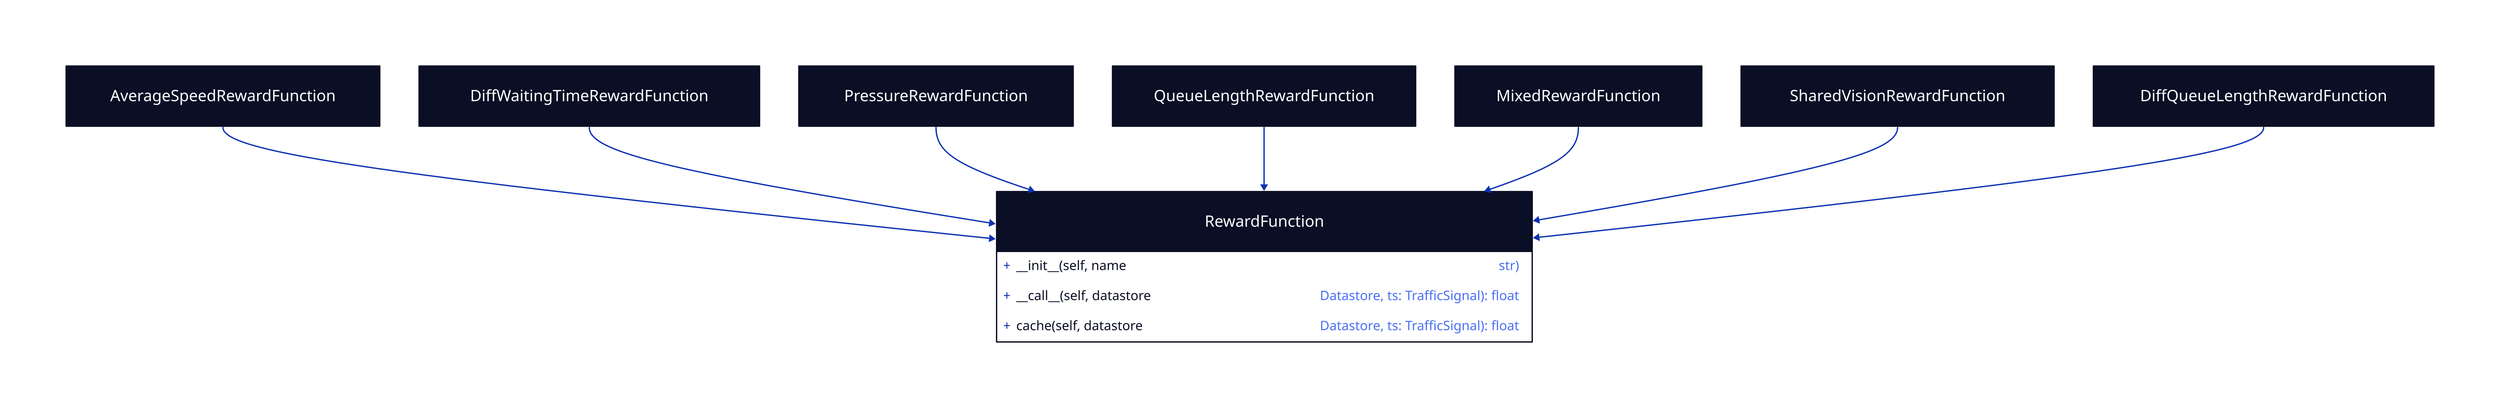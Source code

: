 RewardFunction: {
  shape: class
  __init__(self, name: str)
  __call__(self, datastore: Datastore, ts: TrafficSignal): float
  cache(self, datastore: Datastore, ts: TrafficSignal): float
}

AverageSpeedRewardFunction.shape: class
DiffWaitingTimeRewardFunction.shape: class
PressureRewardFunction.shape: class
QueueLengthRewardFunction.shape: class
MixedRewardFunction.shape: class
SharedVisionRewardFunction.shape: class
DiffQueueLengthRewardFunction.shape: class

AverageSpeedRewardFunction -> RewardFunction
DiffWaitingTimeRewardFunction -> RewardFunction
PressureRewardFunction -> RewardFunction
QueueLengthRewardFunction -> RewardFunction
MixedRewardFunction -> RewardFunction
SharedVisionRewardFunction -> RewardFunction
DiffQueueLengthRewardFunction -> RewardFunction
